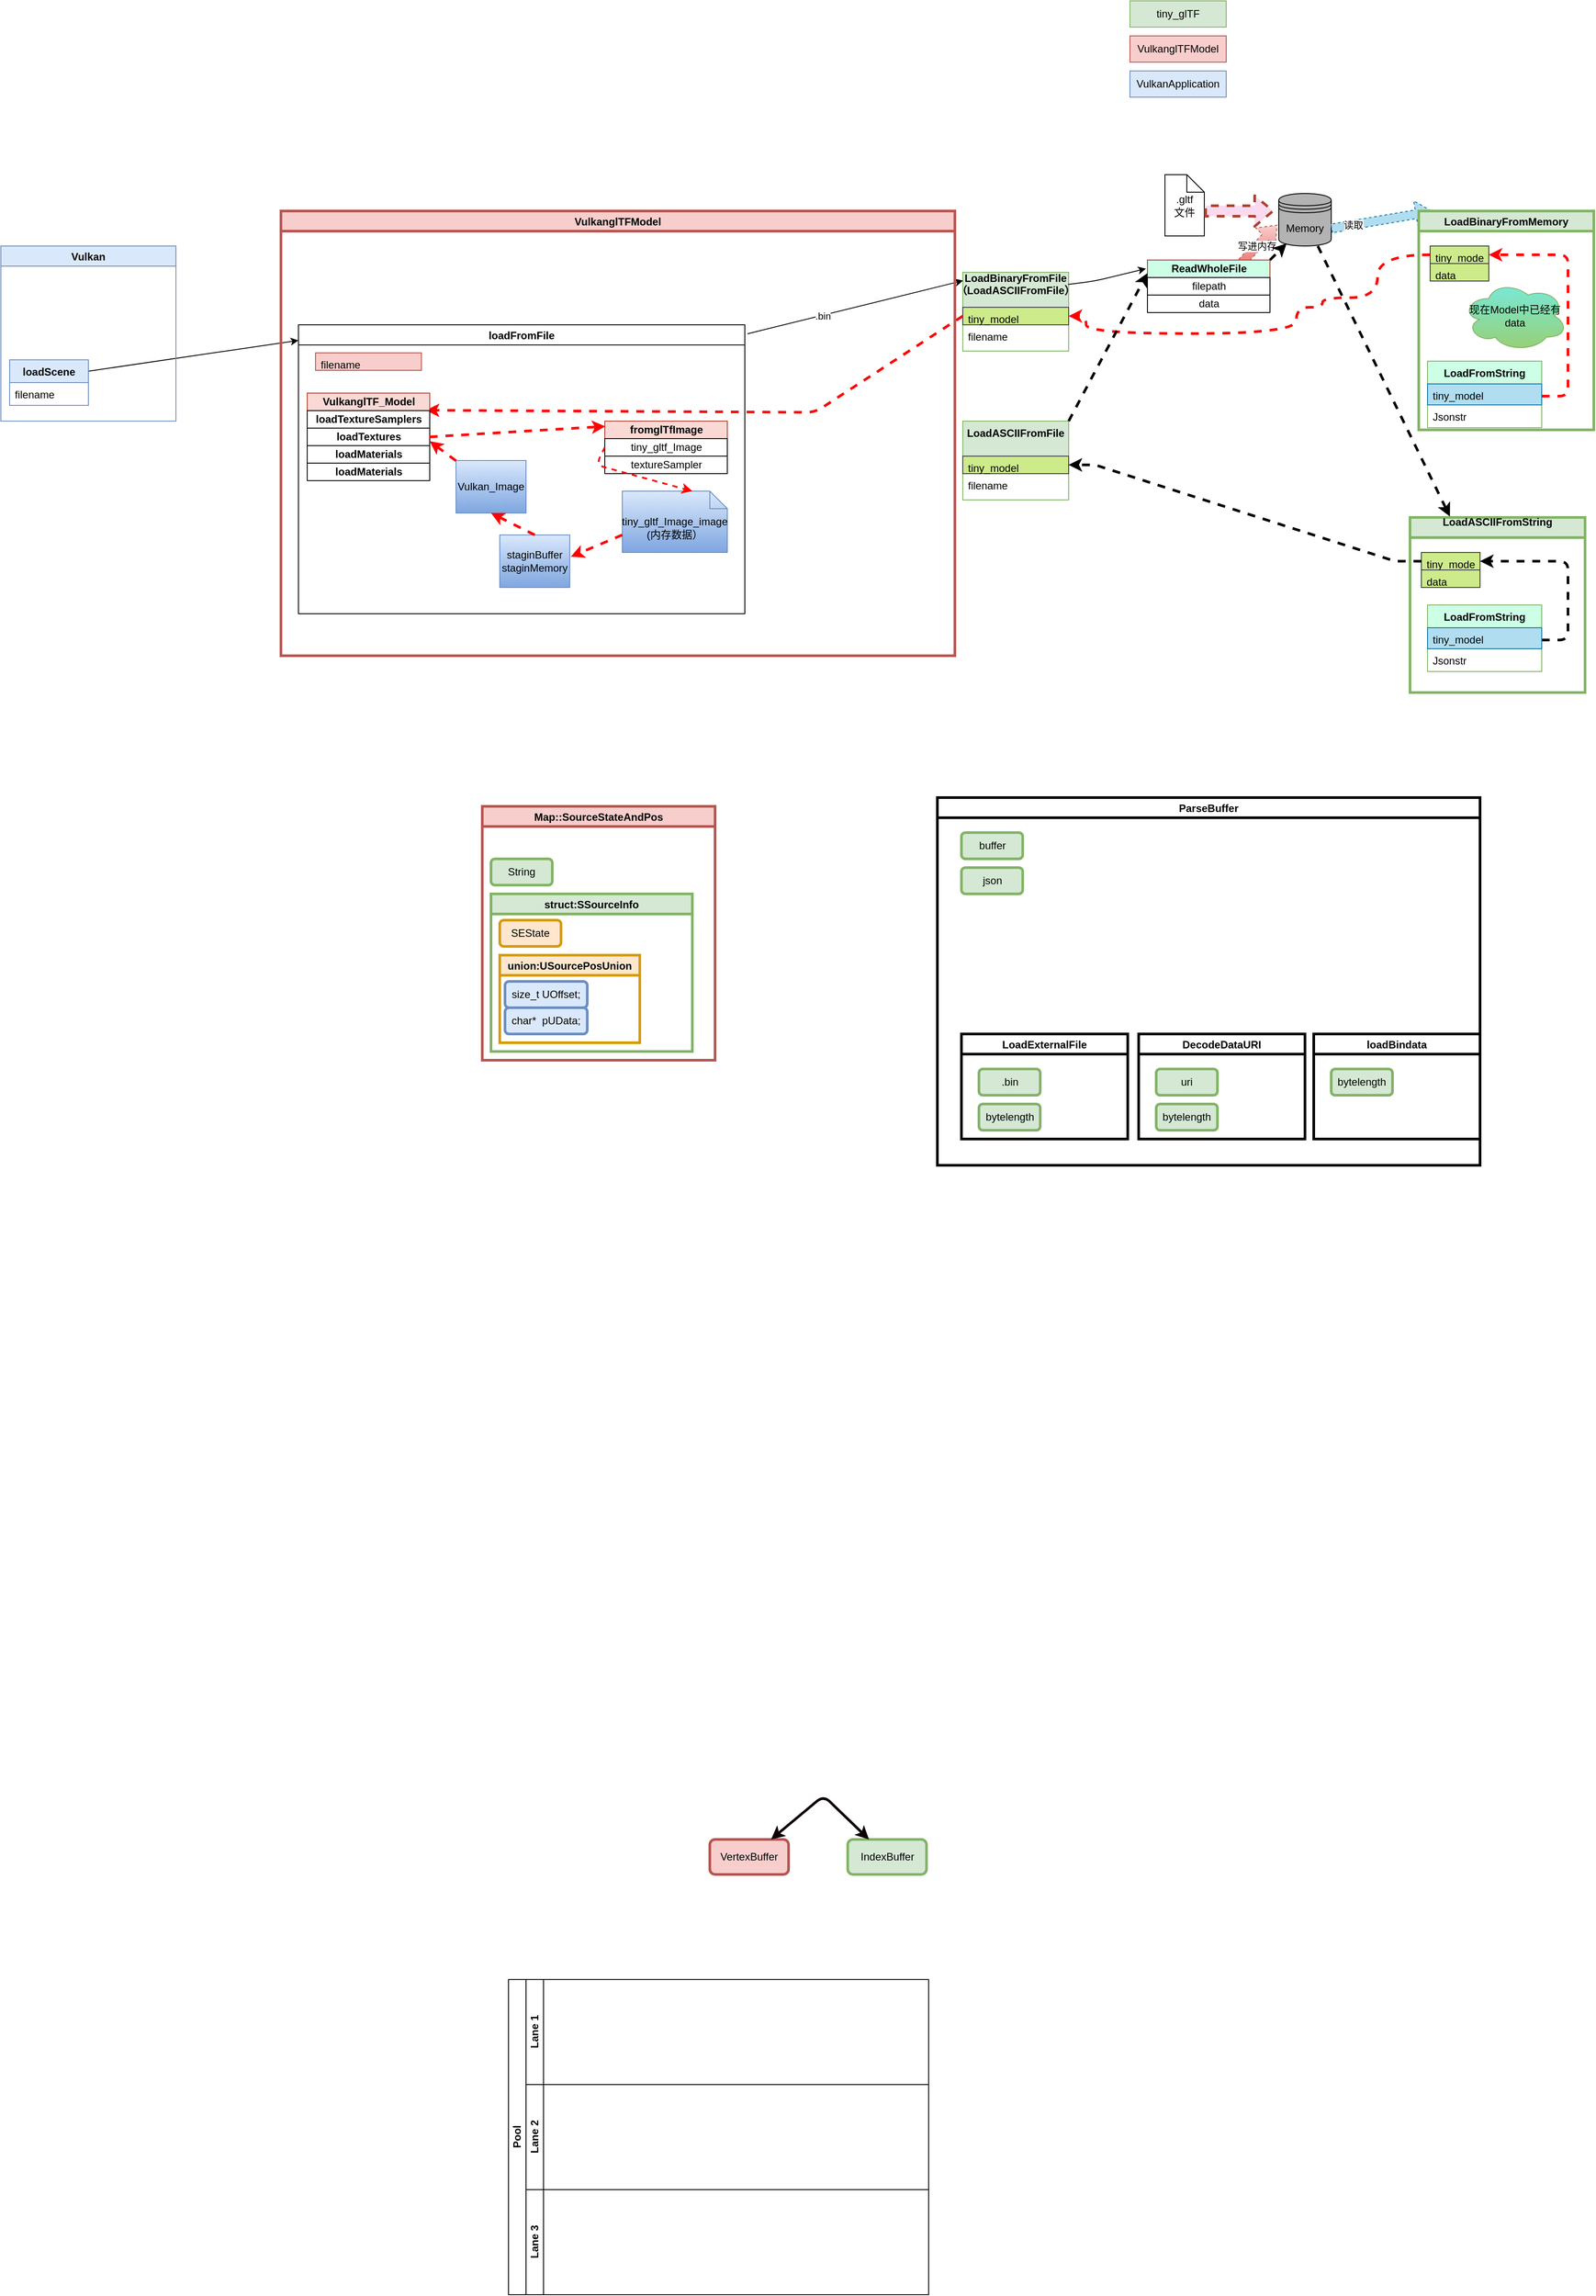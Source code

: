 <mxfile version="13.10.2" type="github">
  <diagram id="CM0YxYGdWrZJXT51vlk3" name="第 1 页">
    <mxGraphModel dx="2190" dy="752" grid="1" gridSize="10" guides="1" tooltips="1" connect="1" arrows="1" fold="1" page="1" pageScale="1" pageWidth="827" pageHeight="1169" math="0" shadow="0">
      <root>
        <mxCell id="0" />
        <mxCell id="1" parent="0" />
        <mxCell id="ajMnAxzSyxpKC6vZ1B0v-71" value="" style="shape=image;imageAspect=0;aspect=fixed;verticalLabelPosition=bottom;verticalAlign=top;strokeWidth=3;image=https://github.com/KhronosGroup/glTF/blob/master/specification/2.0/figures/dictionary-objects.png?raw=true;" parent="1" vertex="1">
          <mxGeometry x="-184.84" y="1550" width="874.84" height="583.79" as="geometry" />
        </mxCell>
        <mxCell id="faCQXywONK161ndu06By-3" value="LoadBinaryFromFile&#xa;（LoadASCIIFromFile）&#xa;" style="swimlane;fontStyle=1;childLayout=stackLayout;horizontal=1;startSize=40;fillColor=#d5e8d4;horizontalStack=0;resizeParent=1;resizeParentMax=0;resizeLast=0;collapsible=1;marginBottom=0;strokeColor=#82b366;" parent="1" vertex="1">
          <mxGeometry x="339" y="310" width="121" height="90" as="geometry">
            <mxRectangle x="310" y="306" width="150" height="30" as="alternateBounds" />
          </mxGeometry>
        </mxCell>
        <mxCell id="faCQXywONK161ndu06By-4" value="tiny_model" style="text;strokeColor=#36393d;fillColor=#cdeb8b;align=left;verticalAlign=top;spacingLeft=4;spacingRight=4;overflow=hidden;rotatable=0;points=[[0,0.5],[1,0.5]];portConstraint=eastwest;" parent="faCQXywONK161ndu06By-3" vertex="1">
          <mxGeometry y="40" width="121" height="20" as="geometry" />
        </mxCell>
        <mxCell id="faCQXywONK161ndu06By-5" value="filename" style="text;strokeColor=none;fillColor=none;align=left;verticalAlign=top;spacingLeft=4;spacingRight=4;overflow=hidden;rotatable=0;points=[[0,0.5],[1,0.5]];portConstraint=eastwest;" parent="faCQXywONK161ndu06By-3" vertex="1">
          <mxGeometry y="60" width="121" height="30" as="geometry" />
        </mxCell>
        <mxCell id="faCQXywONK161ndu06By-13" value="" style="endArrow=classic;html=1;entryX=-0.017;entryY=0.151;entryDx=0;entryDy=0;entryPerimeter=0;exitX=0.995;exitY=0.154;exitDx=0;exitDy=0;exitPerimeter=0;" parent="1" source="faCQXywONK161ndu06By-3" edge="1">
          <mxGeometry width="50" height="50" relative="1" as="geometry">
            <mxPoint x="470" y="310" as="sourcePoint" />
            <mxPoint x="548.3" y="305.852" as="targetPoint" />
            <Array as="points">
              <mxPoint x="490" y="320" />
            </Array>
          </mxGeometry>
        </mxCell>
        <mxCell id="faCQXywONK161ndu06By-18" value="tiny_glTF" style="rounded=0;whiteSpace=wrap;html=1;fillColor=#d5e8d4;strokeColor=#82b366;" parent="1" vertex="1">
          <mxGeometry x="530" width="110" height="30" as="geometry" />
        </mxCell>
        <mxCell id="faCQXywONK161ndu06By-19" value="VulkanglTFModel" style="rounded=0;whiteSpace=wrap;html=1;fillColor=#f8cecc;strokeColor=#b85450;" parent="1" vertex="1">
          <mxGeometry x="530" y="40" width="110" height="30" as="geometry" />
        </mxCell>
        <mxCell id="faCQXywONK161ndu06By-20" value="VulkanApplication" style="rounded=0;whiteSpace=wrap;html=1;fillColor=#dae8fc;strokeColor=#6c8ebf;" parent="1" vertex="1">
          <mxGeometry x="530" y="80" width="110" height="30" as="geometry" />
        </mxCell>
        <mxCell id="faCQXywONK161ndu06By-25" value="" style="endArrow=classic;html=1;entryX=0;entryY=0.054;entryDx=0;entryDy=0;entryPerimeter=0;exitX=1;exitY=0.25;exitDx=0;exitDy=0;" parent="1" source="faCQXywONK161ndu06By-21" target="ajMnAxzSyxpKC6vZ1B0v-7" edge="1">
          <mxGeometry width="50" height="50" relative="1" as="geometry">
            <mxPoint x="120" y="367" as="sourcePoint" />
            <mxPoint x="-149.23" y="176.968" as="targetPoint" />
          </mxGeometry>
        </mxCell>
        <mxCell id="faCQXywONK161ndu06By-26" value="" style="endArrow=classic;html=1;entryX=0.003;entryY=0.106;entryDx=0;entryDy=0;entryPerimeter=0;exitX=1.006;exitY=0.031;exitDx=0;exitDy=0;exitPerimeter=0;" parent="1" source="ajMnAxzSyxpKC6vZ1B0v-7" target="faCQXywONK161ndu06By-3" edge="1">
          <mxGeometry width="50" height="50" relative="1" as="geometry">
            <mxPoint x="-40" y="183.0" as="sourcePoint" />
            <mxPoint x="330" y="283" as="targetPoint" />
          </mxGeometry>
        </mxCell>
        <mxCell id="faCQXywONK161ndu06By-32" value=".bin" style="edgeLabel;html=1;align=center;verticalAlign=middle;resizable=0;points=[];" parent="faCQXywONK161ndu06By-26" vertex="1" connectable="0">
          <mxGeometry x="-0.306" y="-1" relative="1" as="geometry">
            <mxPoint as="offset" />
          </mxGeometry>
        </mxCell>
        <mxCell id="faCQXywONK161ndu06By-33" value="Memory" style="shape=datastore;whiteSpace=wrap;html=1;fillColor=#B3B3B3;" parent="1" vertex="1">
          <mxGeometry x="700" y="220" width="60" height="60" as="geometry" />
        </mxCell>
        <mxCell id="faCQXywONK161ndu06By-34" value="写进内存" style="shape=flexArrow;endArrow=classic;html=1;dashed=1;strokeColor=#b85450;entryX=-0.028;entryY=0.597;entryDx=0;entryDy=0;entryPerimeter=0;exitX=1.021;exitY=0.131;exitDx=0;exitDy=0;exitPerimeter=0;gradientColor=#ea6b66;fillColor=#f8cecc;" parent="1" target="faCQXywONK161ndu06By-33" edge="1">
          <mxGeometry width="50" height="50" relative="1" as="geometry">
            <mxPoint x="652.1" y="304.812" as="sourcePoint" />
            <mxPoint x="700" y="248" as="targetPoint" />
          </mxGeometry>
        </mxCell>
        <mxCell id="faCQXywONK161ndu06By-38" value="" style="shape=flexArrow;endArrow=classic;html=1;dashed=1;strokeColor=#10739e;entryX=0.08;entryY=0.002;entryDx=0;entryDy=0;entryPerimeter=0;fillColor=#b1ddf0;" parent="1" target="ajMnAxzSyxpKC6vZ1B0v-31" edge="1">
          <mxGeometry width="50" height="50" relative="1" as="geometry">
            <mxPoint x="760" y="260" as="sourcePoint" />
            <mxPoint x="799.76" y="297.92" as="targetPoint" />
          </mxGeometry>
        </mxCell>
        <mxCell id="faCQXywONK161ndu06By-39" value="读取" style="edgeLabel;html=1;align=center;verticalAlign=middle;resizable=0;points=[];" parent="faCQXywONK161ndu06By-38" vertex="1" connectable="0">
          <mxGeometry x="-0.565" relative="1" as="geometry">
            <mxPoint as="offset" />
          </mxGeometry>
        </mxCell>
        <mxCell id="faCQXywONK161ndu06By-47" value="" style="endArrow=classic;html=1;dashed=1;strokeColor=#FF0000;exitX=0;exitY=0.5;exitDx=0;exitDy=0;strokeWidth=3;entryX=0.968;entryY=0.196;entryDx=0;entryDy=0;entryPerimeter=0;" parent="1" source="faCQXywONK161ndu06By-4" target="faCQXywONK161ndu06By-42" edge="1">
          <mxGeometry width="50" height="50" relative="1" as="geometry">
            <mxPoint x="100" y="530" as="sourcePoint" />
            <mxPoint x="150" y="480" as="targetPoint" />
            <Array as="points">
              <mxPoint x="170" y="470" />
            </Array>
          </mxGeometry>
        </mxCell>
        <mxCell id="faCQXywONK161ndu06By-53" value=".gltf&lt;br&gt;文件" style="shape=note;size=20;whiteSpace=wrap;html=1;" parent="1" vertex="1">
          <mxGeometry x="570" y="198.5" width="45" height="70" as="geometry" />
        </mxCell>
        <mxCell id="faCQXywONK161ndu06By-61" value="" style="shape=flexArrow;endArrow=classic;html=1;dashed=1;strokeColor=#ae4132;strokeWidth=3;fillColor=#FADAEE;" parent="1" edge="1">
          <mxGeometry width="50" height="50" relative="1" as="geometry">
            <mxPoint x="615" y="240" as="sourcePoint" />
            <mxPoint x="695" y="240" as="targetPoint" />
          </mxGeometry>
        </mxCell>
        <mxCell id="faCQXywONK161ndu06By-82" value="ReadWholeFile" style="swimlane;html=1;childLayout=stackLayout;resizeParent=1;resizeParentMax=0;horizontal=1;startSize=20;horizontalStack=0;strokeColor=#ae4132;fillColor=#CCFFE6;" parent="1" vertex="1">
          <mxGeometry x="550" y="296" width="140" height="60" as="geometry" />
        </mxCell>
        <mxCell id="faCQXywONK161ndu06By-83" value="&lt;span style=&quot;font-weight: 400 ; text-align: left&quot;&gt;filepath&lt;/span&gt;" style="swimlane;html=1;startSize=20;horizontal=0;" parent="faCQXywONK161ndu06By-82" vertex="1" collapsed="1">
          <mxGeometry y="20" width="140" height="20" as="geometry">
            <mxRectangle y="20" width="210" height="120" as="alternateBounds" />
          </mxGeometry>
        </mxCell>
        <mxCell id="faCQXywONK161ndu06By-84" value="&lt;span style=&quot;font-weight: normal&quot;&gt;data&lt;/span&gt;" style="swimlane;html=1;startSize=20;horizontal=0;" parent="faCQXywONK161ndu06By-82" vertex="1" collapsed="1">
          <mxGeometry y="40" width="140" height="20" as="geometry">
            <mxRectangle y="40" width="210" height="120" as="alternateBounds" />
          </mxGeometry>
        </mxCell>
        <mxCell id="faCQXywONK161ndu06By-88" value="" style="endArrow=classic;html=1;dashed=1;edgeStyle=orthogonalEdgeStyle;curved=1;strokeColor=#FF0000;strokeWidth=3;exitX=0;exitY=0.5;exitDx=0;exitDy=0;entryX=1;entryY=0.5;entryDx=0;entryDy=0;" parent="1" source="ajMnAxzSyxpKC6vZ1B0v-32" target="faCQXywONK161ndu06By-4" edge="1">
          <mxGeometry width="50" height="50" relative="1" as="geometry">
            <mxPoint x="790" y="339" as="sourcePoint" />
            <mxPoint x="690" y="344.49" as="targetPoint" />
            <Array as="points">
              <mxPoint x="813" y="339" />
              <mxPoint x="750" y="339" />
              <mxPoint x="750" y="350" />
              <mxPoint x="720" y="350" />
              <mxPoint x="720" y="380" />
              <mxPoint x="480" y="380" />
              <mxPoint x="480" y="360" />
            </Array>
          </mxGeometry>
        </mxCell>
        <mxCell id="ajMnAxzSyxpKC6vZ1B0v-1" value="Vulkan" style="swimlane;fillColor=#dae8fc;strokeColor=#6c8ebf;" parent="1" vertex="1">
          <mxGeometry x="-760" y="280" width="200" height="200" as="geometry" />
        </mxCell>
        <mxCell id="faCQXywONK161ndu06By-21" value="loadScene" style="swimlane;fontStyle=1;childLayout=stackLayout;horizontal=1;startSize=26;fillColor=#dae8fc;horizontalStack=0;resizeParent=1;resizeParentMax=0;resizeLast=0;collapsible=1;marginBottom=0;strokeColor=#6c8ebf;" parent="ajMnAxzSyxpKC6vZ1B0v-1" vertex="1">
          <mxGeometry x="10" y="130" width="90" height="52" as="geometry" />
        </mxCell>
        <mxCell id="faCQXywONK161ndu06By-22" value="filename" style="text;strokeColor=none;fillColor=none;align=left;verticalAlign=top;spacingLeft=4;spacingRight=4;overflow=hidden;rotatable=0;points=[[0,0.5],[1,0.5]];portConstraint=eastwest;" parent="faCQXywONK161ndu06By-21" vertex="1">
          <mxGeometry y="26" width="90" height="26" as="geometry" />
        </mxCell>
        <mxCell id="ajMnAxzSyxpKC6vZ1B0v-2" value="VulkanglTFModel" style="swimlane;startSize=23;fillColor=#f8cecc;strokeColor=#b85450;strokeWidth=3;" parent="1" vertex="1">
          <mxGeometry x="-440" y="240" width="770" height="508" as="geometry">
            <mxRectangle x="-200" y="310" width="130" height="23" as="alternateBounds" />
          </mxGeometry>
        </mxCell>
        <mxCell id="ajMnAxzSyxpKC6vZ1B0v-7" value="loadFromFile" style="swimlane;" parent="ajMnAxzSyxpKC6vZ1B0v-2" vertex="1">
          <mxGeometry x="20" y="130" width="510" height="330" as="geometry" />
        </mxCell>
        <mxCell id="faCQXywONK161ndu06By-42" value="VulkanglTF_Model" style="swimlane;html=1;childLayout=stackLayout;resizeParent=1;resizeParentMax=0;horizontal=1;startSize=20;horizontalStack=0;fillColor=#fad9d5;strokeColor=#ae4132;" parent="ajMnAxzSyxpKC6vZ1B0v-7" vertex="1">
          <mxGeometry x="10" y="78" width="140" height="100" as="geometry">
            <mxRectangle x="10" y="480" width="140" height="20" as="alternateBounds" />
          </mxGeometry>
        </mxCell>
        <mxCell id="faCQXywONK161ndu06By-43" value="loadTextureSamplers" style="swimlane;html=1;startSize=20;horizontal=0;" parent="faCQXywONK161ndu06By-42" vertex="1" collapsed="1">
          <mxGeometry y="20" width="140" height="20" as="geometry">
            <mxRectangle y="20" width="210" height="120" as="alternateBounds" />
          </mxGeometry>
        </mxCell>
        <mxCell id="faCQXywONK161ndu06By-44" value="loadTextures" style="swimlane;html=1;startSize=20;horizontal=0;" parent="faCQXywONK161ndu06By-42" vertex="1" collapsed="1">
          <mxGeometry y="40" width="140" height="20" as="geometry">
            <mxRectangle y="40" width="140" height="120" as="alternateBounds" />
          </mxGeometry>
        </mxCell>
        <mxCell id="faCQXywONK161ndu06By-45" value="loadMaterials" style="swimlane;html=1;startSize=20;horizontal=0;" parent="faCQXywONK161ndu06By-42" vertex="1" collapsed="1">
          <mxGeometry y="60" width="140" height="20" as="geometry">
            <mxRectangle y="60" width="140" height="120" as="alternateBounds" />
          </mxGeometry>
        </mxCell>
        <mxCell id="faCQXywONK161ndu06By-51" value="loadMaterials" style="swimlane;html=1;startSize=20;horizontal=0;" parent="faCQXywONK161ndu06By-42" vertex="1" collapsed="1">
          <mxGeometry y="80" width="140" height="20" as="geometry">
            <mxRectangle y="60" width="140" height="120" as="alternateBounds" />
          </mxGeometry>
        </mxCell>
        <mxCell id="ajMnAxzSyxpKC6vZ1B0v-6" value="filename" style="text;strokeColor=#b85450;fillColor=#f8cecc;align=left;verticalAlign=top;spacingLeft=4;spacingRight=4;overflow=hidden;rotatable=0;points=[[0,0.5],[1,0.5]];portConstraint=eastwest;" parent="ajMnAxzSyxpKC6vZ1B0v-7" vertex="1">
          <mxGeometry x="19.5" y="32" width="121" height="20" as="geometry" />
        </mxCell>
        <mxCell id="faCQXywONK161ndu06By-106" value="Vulkan_Image" style="rounded=0;whiteSpace=wrap;html=1;fillColor=#dae8fc;gradientColor=#7ea6e0;strokeColor=#6c8ebf;" parent="ajMnAxzSyxpKC6vZ1B0v-7" vertex="1">
          <mxGeometry x="180" y="155" width="80" height="60" as="geometry" />
        </mxCell>
        <mxCell id="faCQXywONK161ndu06By-109" value="" style="endArrow=classic;html=1;strokeWidth=3;fillColor=#fff2cc;entryX=1;entryY=0.75;entryDx=0;entryDy=0;gradientColor=#ffd966;dashed=1;strokeColor=#FF0000;" parent="ajMnAxzSyxpKC6vZ1B0v-7" source="faCQXywONK161ndu06By-106" target="faCQXywONK161ndu06By-44" edge="1">
          <mxGeometry width="50" height="50" relative="1" as="geometry">
            <mxPoint x="420" y="170" as="sourcePoint" />
            <mxPoint x="470" y="120" as="targetPoint" />
          </mxGeometry>
        </mxCell>
        <mxCell id="faCQXywONK161ndu06By-100" value="staginBuffer&lt;br&gt;staginMemory" style="rounded=0;whiteSpace=wrap;html=1;fillColor=#dae8fc;gradientColor=#7ea6e0;strokeColor=#6c8ebf;" parent="ajMnAxzSyxpKC6vZ1B0v-7" vertex="1">
          <mxGeometry x="230" y="240" width="80" height="60" as="geometry" />
        </mxCell>
        <mxCell id="faCQXywONK161ndu06By-108" value="" style="endArrow=classic;html=1;strokeWidth=3;fillColor=#fff2cc;entryX=0.5;entryY=1;entryDx=0;entryDy=0;gradientColor=#ffd966;exitX=0.5;exitY=0;exitDx=0;exitDy=0;strokeColor=#FF0000;dashed=1;" parent="ajMnAxzSyxpKC6vZ1B0v-7" source="faCQXywONK161ndu06By-100" target="faCQXywONK161ndu06By-106" edge="1">
          <mxGeometry width="50" height="50" relative="1" as="geometry">
            <mxPoint x="460" y="270" as="sourcePoint" />
            <mxPoint x="510" y="220" as="targetPoint" />
          </mxGeometry>
        </mxCell>
        <mxCell id="faCQXywONK161ndu06By-97" value="&lt;br&gt;tiny_gltf_Image_image&lt;br&gt;(内存数据）" style="shape=note;size=20;whiteSpace=wrap;html=1;fillColor=#dae8fc;gradientColor=#7ea6e0;strokeColor=#6c8ebf;" parent="ajMnAxzSyxpKC6vZ1B0v-7" vertex="1">
          <mxGeometry x="370" y="190" width="120" height="70" as="geometry" />
        </mxCell>
        <mxCell id="faCQXywONK161ndu06By-89" value="fromglTfImage" style="swimlane;html=1;childLayout=stackLayout;resizeParent=1;resizeParentMax=0;horizontal=1;startSize=20;horizontalStack=0;fillColor=#fad9d5;strokeColor=#ae4132;" parent="ajMnAxzSyxpKC6vZ1B0v-7" vertex="1">
          <mxGeometry x="350" y="110" width="140" height="60" as="geometry" />
        </mxCell>
        <mxCell id="faCQXywONK161ndu06By-90" value="&lt;span style=&quot;font-weight: normal&quot;&gt;tiny_gltf_Image&lt;/span&gt;" style="swimlane;html=1;startSize=20;horizontal=0;" parent="faCQXywONK161ndu06By-89" vertex="1" collapsed="1">
          <mxGeometry y="20" width="140" height="20" as="geometry">
            <mxRectangle y="20" width="140" height="120" as="alternateBounds" />
          </mxGeometry>
        </mxCell>
        <mxCell id="faCQXywONK161ndu06By-91" value="&lt;span style=&quot;font-weight: normal&quot;&gt;textureSampler&lt;/span&gt;" style="swimlane;html=1;startSize=20;horizontal=0;" parent="faCQXywONK161ndu06By-89" vertex="1" collapsed="1">
          <mxGeometry y="40" width="140" height="20" as="geometry">
            <mxRectangle y="40" width="210" height="120" as="alternateBounds" />
          </mxGeometry>
        </mxCell>
        <mxCell id="faCQXywONK161ndu06By-105" value="" style="endArrow=classic;html=1;strokeWidth=2;fillColor=#ffcd28;exitX=0;exitY=0.5;exitDx=0;exitDy=0;entryX=0.667;entryY=0;entryDx=0;entryDy=0;entryPerimeter=0;gradientColor=#ffa500;strokeColor=#FF0000;dashed=1;" parent="ajMnAxzSyxpKC6vZ1B0v-7" source="faCQXywONK161ndu06By-90" target="faCQXywONK161ndu06By-97" edge="1">
          <mxGeometry width="50" height="50" relative="1" as="geometry">
            <mxPoint x="740" y="250" as="sourcePoint" />
            <mxPoint x="790" y="200" as="targetPoint" />
            <Array as="points">
              <mxPoint x="340" y="160" />
            </Array>
          </mxGeometry>
        </mxCell>
        <mxCell id="faCQXywONK161ndu06By-94" value="" style="endArrow=classic;html=1;strokeWidth=3;fillColor=#f8cecc;entryX=0.004;entryY=0.1;entryDx=0;entryDy=0;entryPerimeter=0;exitX=1;exitY=0.5;exitDx=0;exitDy=0;gradientColor=#ea6b66;strokeColor=#FF0000;dashed=1;" parent="ajMnAxzSyxpKC6vZ1B0v-7" source="faCQXywONK161ndu06By-44" target="faCQXywONK161ndu06By-89" edge="1">
          <mxGeometry width="50" height="50" relative="1" as="geometry">
            <mxPoint x="560" y="150" as="sourcePoint" />
            <mxPoint x="600" y="100" as="targetPoint" />
          </mxGeometry>
        </mxCell>
        <mxCell id="ajMnAxzSyxpKC6vZ1B0v-9" value="" style="endArrow=classic;html=1;entryX=1.015;entryY=0.415;entryDx=0;entryDy=0;entryPerimeter=0;fillColor=#ffe6cc;strokeWidth=3;strokeColor=#FF0000;dashed=1;" parent="ajMnAxzSyxpKC6vZ1B0v-7" target="faCQXywONK161ndu06By-100" edge="1">
          <mxGeometry width="50" height="50" relative="1" as="geometry">
            <mxPoint x="370" y="240" as="sourcePoint" />
            <mxPoint x="420" y="190" as="targetPoint" />
          </mxGeometry>
        </mxCell>
        <mxCell id="ajMnAxzSyxpKC6vZ1B0v-14" value="LoadASCIIFromFile&#xa;" style="swimlane;fontStyle=1;childLayout=stackLayout;horizontal=1;startSize=40;fillColor=#d5e8d4;horizontalStack=0;resizeParent=1;resizeParentMax=0;resizeLast=0;collapsible=1;marginBottom=0;strokeColor=#82b366;" parent="1" vertex="1">
          <mxGeometry x="339" y="480" width="121" height="90" as="geometry">
            <mxRectangle x="310" y="306" width="150" height="30" as="alternateBounds" />
          </mxGeometry>
        </mxCell>
        <mxCell id="ajMnAxzSyxpKC6vZ1B0v-15" value="tiny_model" style="text;strokeColor=#36393d;fillColor=#cdeb8b;align=left;verticalAlign=top;spacingLeft=4;spacingRight=4;overflow=hidden;rotatable=0;points=[[0,0.5],[1,0.5]];portConstraint=eastwest;" parent="ajMnAxzSyxpKC6vZ1B0v-14" vertex="1">
          <mxGeometry y="40" width="121" height="20" as="geometry" />
        </mxCell>
        <mxCell id="ajMnAxzSyxpKC6vZ1B0v-16" value="filename" style="text;strokeColor=none;fillColor=none;align=left;verticalAlign=top;spacingLeft=4;spacingRight=4;overflow=hidden;rotatable=0;points=[[0,0.5],[1,0.5]];portConstraint=eastwest;" parent="ajMnAxzSyxpKC6vZ1B0v-14" vertex="1">
          <mxGeometry y="60" width="121" height="30" as="geometry" />
        </mxCell>
        <mxCell id="ajMnAxzSyxpKC6vZ1B0v-17" value="" style="endArrow=classic;html=1;strokeWidth=3;entryX=0;entryY=0.25;entryDx=0;entryDy=0;dashed=1;" parent="1" target="faCQXywONK161ndu06By-82" edge="1">
          <mxGeometry width="50" height="50" relative="1" as="geometry">
            <mxPoint x="460" y="480" as="sourcePoint" />
            <mxPoint x="510" y="430" as="targetPoint" />
          </mxGeometry>
        </mxCell>
        <mxCell id="ajMnAxzSyxpKC6vZ1B0v-18" value="" style="endArrow=classic;html=1;strokeWidth=3;entryX=0.15;entryY=0.95;entryDx=0;entryDy=0;dashed=1;entryPerimeter=0;" parent="1" target="faCQXywONK161ndu06By-33" edge="1">
          <mxGeometry width="50" height="50" relative="1" as="geometry">
            <mxPoint x="690" y="296" as="sourcePoint" />
            <mxPoint x="780" y="127" as="targetPoint" />
          </mxGeometry>
        </mxCell>
        <mxCell id="ajMnAxzSyxpKC6vZ1B0v-23" value="LoadASCIIFromString&#xa;" style="swimlane;strokeWidth=3;fillColor=#d5e8d4;strokeColor=#82b366;" parent="1" vertex="1">
          <mxGeometry x="850" y="590" width="200" height="200" as="geometry" />
        </mxCell>
        <mxCell id="ajMnAxzSyxpKC6vZ1B0v-20" value="tiny_model" style="text;strokeColor=#36393d;fillColor=#cdeb8b;align=left;verticalAlign=top;spacingLeft=4;spacingRight=4;overflow=hidden;rotatable=0;points=[[0,0.5],[1,0.5]];portConstraint=eastwest;" parent="ajMnAxzSyxpKC6vZ1B0v-23" vertex="1">
          <mxGeometry x="13" y="40" width="67" height="20" as="geometry" />
        </mxCell>
        <mxCell id="ajMnAxzSyxpKC6vZ1B0v-24" value="data" style="text;strokeColor=#36393d;fillColor=#cdeb8b;align=left;verticalAlign=top;spacingLeft=4;spacingRight=4;overflow=hidden;rotatable=0;points=[[0,0.5],[1,0.5]];portConstraint=eastwest;" parent="ajMnAxzSyxpKC6vZ1B0v-23" vertex="1">
          <mxGeometry x="13" y="60" width="67" height="20" as="geometry" />
        </mxCell>
        <mxCell id="ajMnAxzSyxpKC6vZ1B0v-26" value="LoadFromString" style="swimlane;fontStyle=1;childLayout=stackLayout;horizontal=1;startSize=26;horizontalStack=0;resizeParent=1;resizeParentMax=0;resizeLast=0;collapsible=1;marginBottom=0;strokeColor=#82b366;fillColor=#CCFFE6;" parent="ajMnAxzSyxpKC6vZ1B0v-23" vertex="1">
          <mxGeometry x="20" y="100" width="130.5" height="76" as="geometry" />
        </mxCell>
        <mxCell id="ajMnAxzSyxpKC6vZ1B0v-29" value="" style="endArrow=classic;html=1;dashed=1;strokeColor=#000000;strokeWidth=3;entryX=1;entryY=0.5;entryDx=0;entryDy=0;edgeStyle=entityRelationEdgeStyle;" parent="ajMnAxzSyxpKC6vZ1B0v-26" target="ajMnAxzSyxpKC6vZ1B0v-20" edge="1">
          <mxGeometry width="50" height="50" relative="1" as="geometry">
            <mxPoint x="130.5" y="40" as="sourcePoint" />
            <mxPoint x="180.5" y="-10" as="targetPoint" />
          </mxGeometry>
        </mxCell>
        <mxCell id="ajMnAxzSyxpKC6vZ1B0v-27" value="tiny_model" style="text;strokeColor=#10739e;fillColor=#b1ddf0;align=left;verticalAlign=top;spacingLeft=4;spacingRight=4;overflow=hidden;rotatable=0;points=[[0,0.5],[1,0.5]];portConstraint=eastwest;" parent="ajMnAxzSyxpKC6vZ1B0v-26" vertex="1">
          <mxGeometry y="26" width="130.5" height="24" as="geometry" />
        </mxCell>
        <mxCell id="ajMnAxzSyxpKC6vZ1B0v-28" value="Jsonstr" style="text;strokeColor=none;fillColor=none;align=left;verticalAlign=top;spacingLeft=4;spacingRight=4;overflow=hidden;rotatable=0;points=[[0,0.5],[1,0.5]];portConstraint=eastwest;" parent="ajMnAxzSyxpKC6vZ1B0v-26" vertex="1">
          <mxGeometry y="50" width="130.5" height="26" as="geometry" />
        </mxCell>
        <mxCell id="ajMnAxzSyxpKC6vZ1B0v-22" value="" style="endArrow=classic;html=1;strokeWidth=3;entryX=0.228;entryY=-0.005;entryDx=0;entryDy=0;dashed=1;entryPerimeter=0;" parent="1" source="faCQXywONK161ndu06By-33" target="ajMnAxzSyxpKC6vZ1B0v-23" edge="1">
          <mxGeometry width="50" height="50" relative="1" as="geometry">
            <mxPoint x="763" y="315" as="sourcePoint" />
            <mxPoint x="823" y="485" as="targetPoint" />
          </mxGeometry>
        </mxCell>
        <mxCell id="ajMnAxzSyxpKC6vZ1B0v-30" style="edgeStyle=entityRelationEdgeStyle;rounded=0;orthogonalLoop=1;jettySize=auto;html=1;entryX=1;entryY=0.5;entryDx=0;entryDy=0;dashed=1;strokeColor=#000000;strokeWidth=3;" parent="1" source="ajMnAxzSyxpKC6vZ1B0v-20" target="ajMnAxzSyxpKC6vZ1B0v-15" edge="1">
          <mxGeometry relative="1" as="geometry" />
        </mxCell>
        <mxCell id="ajMnAxzSyxpKC6vZ1B0v-31" value="LoadBinaryFromMemory" style="swimlane;strokeWidth=3;fillColor=#d5e8d4;strokeColor=#82b366;" parent="1" vertex="1">
          <mxGeometry x="860" y="240" width="200" height="250" as="geometry" />
        </mxCell>
        <mxCell id="ajMnAxzSyxpKC6vZ1B0v-32" value="tiny_model" style="text;strokeColor=#36393d;fillColor=#cdeb8b;align=left;verticalAlign=top;spacingLeft=4;spacingRight=4;overflow=hidden;rotatable=0;points=[[0,0.5],[1,0.5]];portConstraint=eastwest;" parent="ajMnAxzSyxpKC6vZ1B0v-31" vertex="1">
          <mxGeometry x="13" y="40" width="67" height="20" as="geometry" />
        </mxCell>
        <mxCell id="ajMnAxzSyxpKC6vZ1B0v-33" value="data" style="text;strokeColor=#36393d;fillColor=#cdeb8b;align=left;verticalAlign=top;spacingLeft=4;spacingRight=4;overflow=hidden;rotatable=0;points=[[0,0.5],[1,0.5]];portConstraint=eastwest;" parent="ajMnAxzSyxpKC6vZ1B0v-31" vertex="1">
          <mxGeometry x="13" y="60" width="67" height="20" as="geometry" />
        </mxCell>
        <mxCell id="ajMnAxzSyxpKC6vZ1B0v-34" value="LoadFromString" style="swimlane;fontStyle=1;childLayout=stackLayout;horizontal=1;startSize=26;horizontalStack=0;resizeParent=1;resizeParentMax=0;resizeLast=0;collapsible=1;marginBottom=0;strokeColor=#82b366;fillColor=#CCFFE6;" parent="ajMnAxzSyxpKC6vZ1B0v-31" vertex="1">
          <mxGeometry x="10" y="171.5" width="130.5" height="76" as="geometry" />
        </mxCell>
        <mxCell id="ajMnAxzSyxpKC6vZ1B0v-35" value="" style="endArrow=classic;html=1;dashed=1;strokeWidth=3;entryX=1;entryY=0.5;entryDx=0;entryDy=0;edgeStyle=entityRelationEdgeStyle;strokeColor=#FF0000;" parent="ajMnAxzSyxpKC6vZ1B0v-34" target="ajMnAxzSyxpKC6vZ1B0v-32" edge="1">
          <mxGeometry width="50" height="50" relative="1" as="geometry">
            <mxPoint x="130.5" y="40" as="sourcePoint" />
            <mxPoint x="180.5" y="-10" as="targetPoint" />
          </mxGeometry>
        </mxCell>
        <mxCell id="ajMnAxzSyxpKC6vZ1B0v-36" value="tiny_model" style="text;strokeColor=#10739e;fillColor=#b1ddf0;align=left;verticalAlign=top;spacingLeft=4;spacingRight=4;overflow=hidden;rotatable=0;points=[[0,0.5],[1,0.5]];portConstraint=eastwest;" parent="ajMnAxzSyxpKC6vZ1B0v-34" vertex="1">
          <mxGeometry y="26" width="130.5" height="24" as="geometry" />
        </mxCell>
        <mxCell id="ajMnAxzSyxpKC6vZ1B0v-37" value="Jsonstr" style="text;strokeColor=none;fillColor=none;align=left;verticalAlign=top;spacingLeft=4;spacingRight=4;overflow=hidden;rotatable=0;points=[[0,0.5],[1,0.5]];portConstraint=eastwest;" parent="ajMnAxzSyxpKC6vZ1B0v-34" vertex="1">
          <mxGeometry y="50" width="130.5" height="26" as="geometry" />
        </mxCell>
        <mxCell id="faCQXywONK161ndu06By-40" value="现在Model中已经有data" style="ellipse;shape=cloud;whiteSpace=wrap;html=1;gradientColor=#97d077;strokeColor=#82b366;fillColor=#79E8D5;" parent="ajMnAxzSyxpKC6vZ1B0v-31" vertex="1">
          <mxGeometry x="50" y="80" width="120" height="80" as="geometry" />
        </mxCell>
        <mxCell id="ajMnAxzSyxpKC6vZ1B0v-38" value="Map::SourceStateAndPos" style="swimlane;strokeWidth=3;fillColor=#f8cecc;strokeColor=#b85450;" parent="1" vertex="1">
          <mxGeometry x="-210" y="920" width="266" height="290" as="geometry" />
        </mxCell>
        <mxCell id="ajMnAxzSyxpKC6vZ1B0v-39" value="String" style="rounded=1;whiteSpace=wrap;html=1;strokeWidth=3;fillColor=#d5e8d4;strokeColor=#82b366;" parent="ajMnAxzSyxpKC6vZ1B0v-38" vertex="1">
          <mxGeometry x="10" y="60" width="70" height="30" as="geometry" />
        </mxCell>
        <mxCell id="ajMnAxzSyxpKC6vZ1B0v-40" value="struct:SSourceInfo" style="swimlane;strokeWidth=3;fillColor=#d5e8d4;strokeColor=#82b366;" parent="ajMnAxzSyxpKC6vZ1B0v-38" vertex="1">
          <mxGeometry x="10" y="100" width="230" height="180" as="geometry" />
        </mxCell>
        <mxCell id="ajMnAxzSyxpKC6vZ1B0v-41" value="SEState" style="rounded=1;whiteSpace=wrap;html=1;strokeWidth=3;fillColor=#ffe6cc;strokeColor=#d79b00;" parent="ajMnAxzSyxpKC6vZ1B0v-40" vertex="1">
          <mxGeometry x="10" y="30" width="70" height="30" as="geometry" />
        </mxCell>
        <mxCell id="ajMnAxzSyxpKC6vZ1B0v-42" value="union:USourcePosUnion" style="swimlane;strokeWidth=3;fillColor=#ffe6cc;strokeColor=#d79b00;" parent="ajMnAxzSyxpKC6vZ1B0v-40" vertex="1">
          <mxGeometry x="10" y="70" width="160" height="100" as="geometry" />
        </mxCell>
        <mxCell id="ajMnAxzSyxpKC6vZ1B0v-52" value="size_t UOffset;" style="rounded=1;whiteSpace=wrap;html=1;strokeWidth=3;fillColor=#dae8fc;strokeColor=#6c8ebf;" parent="ajMnAxzSyxpKC6vZ1B0v-42" vertex="1">
          <mxGeometry x="6" y="30" width="94" height="30" as="geometry" />
        </mxCell>
        <mxCell id="ajMnAxzSyxpKC6vZ1B0v-53" value="char*&amp;nbsp; pUData;" style="rounded=1;whiteSpace=wrap;html=1;strokeWidth=3;fillColor=#dae8fc;strokeColor=#6c8ebf;" parent="ajMnAxzSyxpKC6vZ1B0v-42" vertex="1">
          <mxGeometry x="6" y="60" width="94" height="30" as="geometry" />
        </mxCell>
        <mxCell id="ajMnAxzSyxpKC6vZ1B0v-59" value="ParseBuffer" style="swimlane;strokeWidth=3;" parent="1" vertex="1">
          <mxGeometry x="310" y="910" width="620" height="420" as="geometry" />
        </mxCell>
        <mxCell id="ajMnAxzSyxpKC6vZ1B0v-60" value="buffer" style="rounded=1;whiteSpace=wrap;html=1;strokeWidth=3;fillColor=#d5e8d4;strokeColor=#82b366;" parent="ajMnAxzSyxpKC6vZ1B0v-59" vertex="1">
          <mxGeometry x="27.5" y="40" width="70" height="30" as="geometry" />
        </mxCell>
        <mxCell id="ajMnAxzSyxpKC6vZ1B0v-61" value="json" style="rounded=1;whiteSpace=wrap;html=1;strokeWidth=3;fillColor=#d5e8d4;strokeColor=#82b366;" parent="ajMnAxzSyxpKC6vZ1B0v-59" vertex="1">
          <mxGeometry x="27.5" y="80" width="70" height="30" as="geometry" />
        </mxCell>
        <mxCell id="ajMnAxzSyxpKC6vZ1B0v-54" value="LoadExternalFile" style="swimlane;strokeWidth=3;" parent="ajMnAxzSyxpKC6vZ1B0v-59" vertex="1">
          <mxGeometry x="27.5" y="270" width="190" height="120" as="geometry" />
        </mxCell>
        <mxCell id="ajMnAxzSyxpKC6vZ1B0v-55" value=".bin" style="rounded=1;whiteSpace=wrap;html=1;strokeWidth=3;fillColor=#d5e8d4;strokeColor=#82b366;" parent="ajMnAxzSyxpKC6vZ1B0v-54" vertex="1">
          <mxGeometry x="20" y="40" width="70" height="30" as="geometry" />
        </mxCell>
        <mxCell id="ajMnAxzSyxpKC6vZ1B0v-58" value="bytelength" style="rounded=1;whiteSpace=wrap;html=1;strokeWidth=3;fillColor=#d5e8d4;strokeColor=#82b366;" parent="ajMnAxzSyxpKC6vZ1B0v-54" vertex="1">
          <mxGeometry x="20" y="80" width="70" height="30" as="geometry" />
        </mxCell>
        <mxCell id="ajMnAxzSyxpKC6vZ1B0v-62" value="DecodeDataURI" style="swimlane;strokeWidth=3;" parent="ajMnAxzSyxpKC6vZ1B0v-59" vertex="1">
          <mxGeometry x="230" y="270" width="190" height="120" as="geometry" />
        </mxCell>
        <mxCell id="ajMnAxzSyxpKC6vZ1B0v-63" value="uri" style="rounded=1;whiteSpace=wrap;html=1;strokeWidth=3;fillColor=#d5e8d4;strokeColor=#82b366;" parent="ajMnAxzSyxpKC6vZ1B0v-62" vertex="1">
          <mxGeometry x="20" y="40" width="70" height="30" as="geometry" />
        </mxCell>
        <mxCell id="ajMnAxzSyxpKC6vZ1B0v-64" value="bytelength" style="rounded=1;whiteSpace=wrap;html=1;strokeWidth=3;fillColor=#d5e8d4;strokeColor=#82b366;" parent="ajMnAxzSyxpKC6vZ1B0v-62" vertex="1">
          <mxGeometry x="20" y="80" width="70" height="30" as="geometry" />
        </mxCell>
        <mxCell id="ajMnAxzSyxpKC6vZ1B0v-65" value="loadBindata" style="swimlane;strokeWidth=3;" parent="ajMnAxzSyxpKC6vZ1B0v-59" vertex="1">
          <mxGeometry x="430" y="270" width="190" height="120" as="geometry" />
        </mxCell>
        <mxCell id="ajMnAxzSyxpKC6vZ1B0v-66" value="bytelength" style="rounded=1;whiteSpace=wrap;html=1;strokeWidth=3;fillColor=#d5e8d4;strokeColor=#82b366;" parent="ajMnAxzSyxpKC6vZ1B0v-65" vertex="1">
          <mxGeometry x="20" y="40" width="70" height="30" as="geometry" />
        </mxCell>
        <mxCell id="ajMnAxzSyxpKC6vZ1B0v-74" value="VertexBuffer" style="rounded=1;whiteSpace=wrap;html=1;strokeWidth=3;fillColor=#f8cecc;strokeColor=#b85450;" parent="1" vertex="1">
          <mxGeometry x="50" y="2100" width="90" height="40" as="geometry" />
        </mxCell>
        <mxCell id="ajMnAxzSyxpKC6vZ1B0v-75" value="IndexBuffer" style="rounded=1;whiteSpace=wrap;html=1;strokeWidth=3;fillColor=#d5e8d4;strokeColor=#82b366;" parent="1" vertex="1">
          <mxGeometry x="207.58" y="2100" width="90" height="40" as="geometry" />
        </mxCell>
        <mxCell id="ajMnAxzSyxpKC6vZ1B0v-77" value="" style="endArrow=classic;startArrow=classic;html=1;strokeColor=#0D0007;strokeWidth=3;" parent="1" target="ajMnAxzSyxpKC6vZ1B0v-75" edge="1">
          <mxGeometry width="50" height="50" relative="1" as="geometry">
            <mxPoint x="120" y="2100" as="sourcePoint" />
            <mxPoint x="170" y="2050" as="targetPoint" />
            <Array as="points">
              <mxPoint x="180" y="2050" />
            </Array>
          </mxGeometry>
        </mxCell>
        <mxCell id="TMn4jgZIYBtOifUFYAip-1" value="Pool" style="swimlane;html=1;childLayout=stackLayout;resizeParent=1;resizeParentMax=0;horizontal=0;startSize=20;horizontalStack=0;" vertex="1" parent="1">
          <mxGeometry x="-180" y="2260" width="480" height="360" as="geometry" />
        </mxCell>
        <mxCell id="TMn4jgZIYBtOifUFYAip-2" value="Lane 1" style="swimlane;html=1;startSize=20;horizontal=0;" vertex="1" parent="TMn4jgZIYBtOifUFYAip-1">
          <mxGeometry x="20" width="460" height="120" as="geometry" />
        </mxCell>
        <mxCell id="TMn4jgZIYBtOifUFYAip-3" value="Lane 2" style="swimlane;html=1;startSize=20;horizontal=0;" vertex="1" parent="TMn4jgZIYBtOifUFYAip-1">
          <mxGeometry x="20" y="120" width="460" height="120" as="geometry" />
        </mxCell>
        <mxCell id="TMn4jgZIYBtOifUFYAip-4" value="Lane 3" style="swimlane;html=1;startSize=20;horizontal=0;" vertex="1" parent="TMn4jgZIYBtOifUFYAip-1">
          <mxGeometry x="20" y="240" width="460" height="120" as="geometry" />
        </mxCell>
      </root>
    </mxGraphModel>
  </diagram>
</mxfile>
